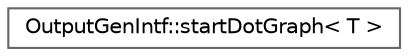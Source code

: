 digraph "Graphical Class Hierarchy"
{
 // INTERACTIVE_SVG=YES
 // LATEX_PDF_SIZE
  bgcolor="transparent";
  edge [fontname=Helvetica,fontsize=10,labelfontname=Helvetica,labelfontsize=10];
  node [fontname=Helvetica,fontsize=10,shape=box,height=0.2,width=0.4];
  rankdir="LR";
  Node0 [label="OutputGenIntf::startDotGraph\< T \>",height=0.2,width=0.4,color="grey40", fillcolor="white", style="filled",URL="$d5/d32/struct_output_gen_intf_1_1start_dot_graph.html",tooltip=" "];
}
